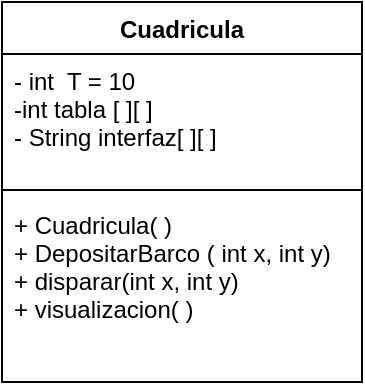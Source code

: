 <mxfile version="17.1.2" type="github">
  <diagram id="7pHmEnkHZ6xdGlKemSwV" name="Page-1">
    <mxGraphModel dx="946" dy="509" grid="1" gridSize="10" guides="1" tooltips="1" connect="1" arrows="1" fold="1" page="1" pageScale="1" pageWidth="827" pageHeight="1169" math="0" shadow="0">
      <root>
        <mxCell id="0" />
        <mxCell id="1" parent="0" />
        <mxCell id="1Yts_8op57tD0PHArkl5-1" value="Cuadricula" style="swimlane;fontStyle=1;align=center;verticalAlign=top;childLayout=stackLayout;horizontal=1;startSize=26;horizontalStack=0;resizeParent=1;resizeParentMax=0;resizeLast=0;collapsible=1;marginBottom=0;" vertex="1" parent="1">
          <mxGeometry x="334" y="100" width="180" height="190" as="geometry" />
        </mxCell>
        <mxCell id="1Yts_8op57tD0PHArkl5-2" value="- int  T = 10&#xa;-int tabla [ ][ ]&#xa;- String interfaz[ ][ ]" style="text;strokeColor=none;fillColor=none;align=left;verticalAlign=top;spacingLeft=4;spacingRight=4;overflow=hidden;rotatable=0;points=[[0,0.5],[1,0.5]];portConstraint=eastwest;" vertex="1" parent="1Yts_8op57tD0PHArkl5-1">
          <mxGeometry y="26" width="180" height="64" as="geometry" />
        </mxCell>
        <mxCell id="1Yts_8op57tD0PHArkl5-3" value="" style="line;strokeWidth=1;fillColor=none;align=left;verticalAlign=middle;spacingTop=-1;spacingLeft=3;spacingRight=3;rotatable=0;labelPosition=right;points=[];portConstraint=eastwest;" vertex="1" parent="1Yts_8op57tD0PHArkl5-1">
          <mxGeometry y="90" width="180" height="8" as="geometry" />
        </mxCell>
        <mxCell id="1Yts_8op57tD0PHArkl5-4" value="+ Cuadricula( )&#xa;+ DepositarBarco ( int x, int y)&#xa;+ disparar(int x, int y)&#xa;+ visualizacion( )" style="text;strokeColor=none;fillColor=none;align=left;verticalAlign=top;spacingLeft=4;spacingRight=4;overflow=hidden;rotatable=0;points=[[0,0.5],[1,0.5]];portConstraint=eastwest;" vertex="1" parent="1Yts_8op57tD0PHArkl5-1">
          <mxGeometry y="98" width="180" height="92" as="geometry" />
        </mxCell>
      </root>
    </mxGraphModel>
  </diagram>
</mxfile>
